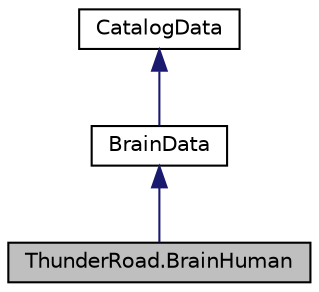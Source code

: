 digraph "ThunderRoad.BrainHuman"
{
 // LATEX_PDF_SIZE
  edge [fontname="Helvetica",fontsize="10",labelfontname="Helvetica",labelfontsize="10"];
  node [fontname="Helvetica",fontsize="10",shape=record];
  Node1 [label="ThunderRoad.BrainHuman",height=0.2,width=0.4,color="black", fillcolor="grey75", style="filled", fontcolor="black",tooltip="Class BrainHuman. Implements the ThunderRoad.BrainData"];
  Node2 -> Node1 [dir="back",color="midnightblue",fontsize="10",style="solid",fontname="Helvetica"];
  Node2 [label="BrainData",height=0.2,width=0.4,color="black", fillcolor="white", style="filled",URL="$class_thunder_road_1_1_brain_data.html",tooltip="Class BrainData. Implements the ThunderRoad.CatalogData"];
  Node3 -> Node2 [dir="back",color="midnightblue",fontsize="10",style="solid",fontname="Helvetica"];
  Node3 [label="CatalogData",height=0.2,width=0.4,color="black", fillcolor="white", style="filled",URL="$class_thunder_road_1_1_catalog_data.html",tooltip="Class CatalogData."];
}
